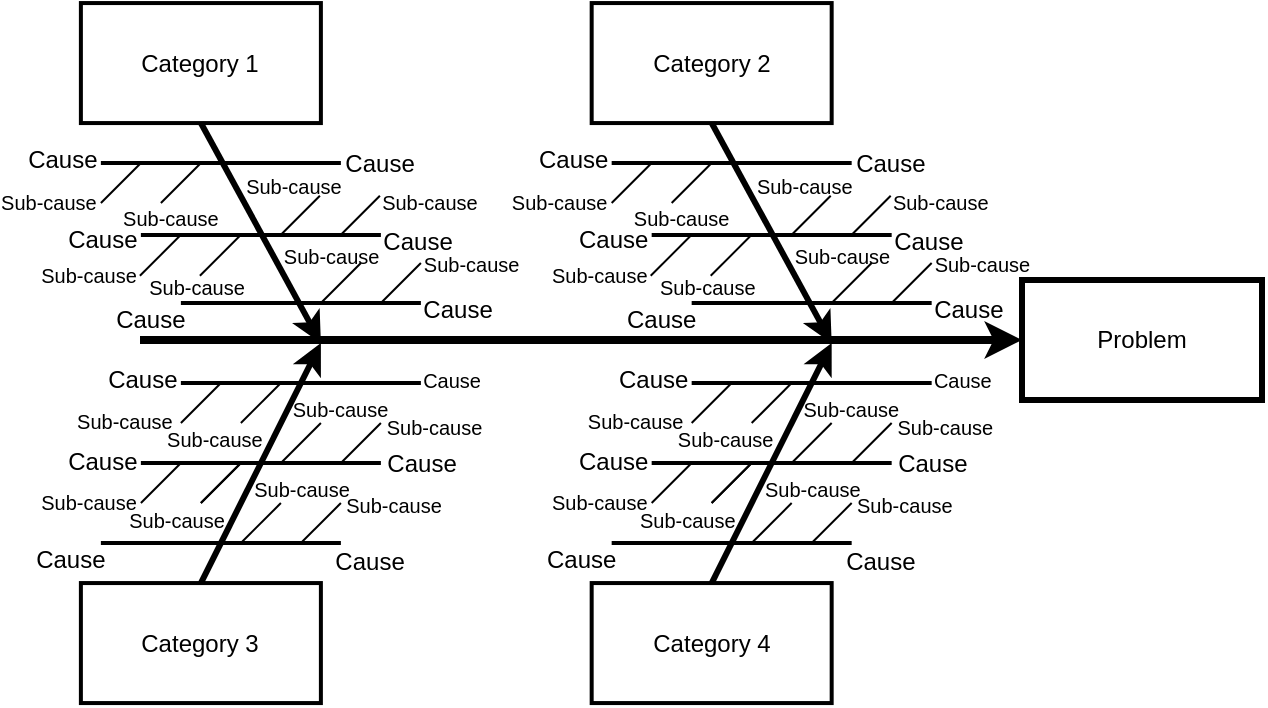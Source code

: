 <mxfile version="17.4.2" type="device" pages="3"><diagram name="common" id="4fc8d65c-f3f6-feb3-4d1c-02f59d9f9886"><mxGraphModel dx="1038" dy="649" grid="1" gridSize="10" guides="1" tooltips="1" connect="1" arrows="1" fold="1" page="1" pageScale="1" pageWidth="826" pageHeight="1169" background="none" math="0" shadow="0"><root><mxCell id="0"/><mxCell id="1" parent="0"/><mxCell id="8" value="Problem" style="whiteSpace=wrap;strokeWidth=3" parent="1" vertex="1"><mxGeometry x="691" y="250" width="120" height="60" as="geometry"/></mxCell><mxCell id="9" value="" style="edgeStyle=none;strokeWidth=4" parent="1" target="8" edge="1"><mxGeometry width="100" height="100" relative="1" as="geometry"><mxPoint x="250" y="280" as="sourcePoint"/><mxPoint x="240" y="230" as="targetPoint"/></mxGeometry></mxCell><mxCell id="204" value="Category 2" style="whiteSpace=wrap;strokeWidth=2" parent="1" vertex="1"><mxGeometry x="475.833" y="111.528" width="120" height="60" as="geometry"/></mxCell><mxCell id="205" value="Category 4" style="whiteSpace=wrap;strokeWidth=2" parent="1" vertex="1"><mxGeometry x="475.833" y="401.528" width="120" height="60" as="geometry"/></mxCell><mxCell id="206" value="" style="edgeStyle=none;exitX=0.5;exitY=1;strokeWidth=3" parent="1" source="204" edge="1"><mxGeometry width="100" height="100" relative="1" as="geometry"><mxPoint x="535.833" y="191.528" as="sourcePoint"/><mxPoint x="595.833" y="281.528" as="targetPoint"/></mxGeometry></mxCell><mxCell id="207" value="" style="edgeStyle=none;exitX=0.5;exitY=0;strokeWidth=3" parent="1" edge="1"><mxGeometry width="100" height="100" relative="1" as="geometry"><mxPoint x="535.833" y="401.528" as="sourcePoint"/><mxPoint x="595.833" y="281.528" as="targetPoint"/></mxGeometry></mxCell><mxCell id="208" value="" style="edgeStyle=none;endArrow=none;strokeWidth=2" parent="1" edge="1"><mxGeometry width="100" height="100" relative="1" as="geometry"><mxPoint x="485.833" y="191.528" as="sourcePoint"/><mxPoint x="545.833" y="191.528" as="targetPoint"/></mxGeometry></mxCell><mxCell id="209" value="" style="edgeStyle=none;endArrow=none;strokeWidth=2" parent="1" edge="1"><mxGeometry width="100" height="100" relative="1" as="geometry"><mxPoint x="505.833" y="227.528" as="sourcePoint"/><mxPoint x="565.833" y="227.528" as="targetPoint"/></mxGeometry></mxCell><mxCell id="210" value="" style="edgeStyle=none;endArrow=none;strokeWidth=2" parent="1" edge="1"><mxGeometry width="100" height="100" relative="1" as="geometry"><mxPoint x="525.833" y="261.528" as="sourcePoint"/><mxPoint x="585.833" y="261.528" as="targetPoint"/></mxGeometry></mxCell><mxCell id="211" value="" style="edgeStyle=none;endArrow=none;strokeWidth=2" parent="1" edge="1"><mxGeometry width="100" height="100" relative="1" as="geometry"><mxPoint x="545.833" y="191.528" as="sourcePoint"/><mxPoint x="605.833" y="191.528" as="targetPoint"/></mxGeometry></mxCell><mxCell id="212" value="" style="edgeStyle=none;endArrow=none;strokeWidth=2" parent="1" edge="1"><mxGeometry width="100" height="100" relative="1" as="geometry"><mxPoint x="565.833" y="227.528" as="sourcePoint"/><mxPoint x="625.833" y="227.528" as="targetPoint"/></mxGeometry></mxCell><mxCell id="213" value="" style="edgeStyle=none;endArrow=none;strokeWidth=2" parent="1" edge="1"><mxGeometry width="100" height="100" relative="1" as="geometry"><mxPoint x="585.833" y="261.528" as="sourcePoint"/><mxPoint x="645.833" y="261.528" as="targetPoint"/></mxGeometry></mxCell><mxCell id="214" value="" style="edgeStyle=none;endArrow=none;strokeWidth=2" parent="1" edge="1"><mxGeometry width="100" height="100" relative="1" as="geometry"><mxPoint x="525.833" y="301.528" as="sourcePoint"/><mxPoint x="585.833" y="301.528" as="targetPoint"/></mxGeometry></mxCell><mxCell id="215" value="" style="edgeStyle=none;endArrow=none;strokeWidth=2" parent="1" edge="1"><mxGeometry width="100" height="100" relative="1" as="geometry"><mxPoint x="505.833" y="341.528" as="sourcePoint"/><mxPoint x="565.833" y="341.528" as="targetPoint"/></mxGeometry></mxCell><mxCell id="216" value="" style="edgeStyle=none;endArrow=none;strokeWidth=2" parent="1" edge="1"><mxGeometry width="100" height="100" relative="1" as="geometry"><mxPoint x="485.833" y="381.528" as="sourcePoint"/><mxPoint x="545.833" y="381.528" as="targetPoint"/></mxGeometry></mxCell><mxCell id="217" value="" style="edgeStyle=none;endArrow=none;strokeWidth=2" parent="1" edge="1"><mxGeometry width="100" height="100" relative="1" as="geometry"><mxPoint x="585.833" y="301.528" as="sourcePoint"/><mxPoint x="645.833" y="301.528" as="targetPoint"/></mxGeometry></mxCell><mxCell id="218" value="" style="edgeStyle=none;endArrow=none;strokeWidth=2" parent="1" edge="1"><mxGeometry width="100" height="100" relative="1" as="geometry"><mxPoint x="565.833" y="341.528" as="sourcePoint"/><mxPoint x="625.833" y="341.528" as="targetPoint"/></mxGeometry></mxCell><mxCell id="219" value="" style="edgeStyle=none;endArrow=none;strokeWidth=2" parent="1" edge="1"><mxGeometry width="100" height="100" relative="1" as="geometry"><mxPoint x="545.833" y="381.528" as="sourcePoint"/><mxPoint x="605.833" y="381.528" as="targetPoint"/></mxGeometry></mxCell><mxCell id="220" value="" style="edgeStyle=none;endArrow=none;" parent="1" edge="1"><mxGeometry width="100" height="100" relative="1" as="geometry"><mxPoint x="515.833" y="211.528" as="sourcePoint"/><mxPoint x="535.833" y="191.528" as="targetPoint"/></mxGeometry></mxCell><mxCell id="221" value="" style="edgeStyle=none;endArrow=none;" parent="1" edge="1"><mxGeometry width="100" height="100" relative="1" as="geometry"><mxPoint x="485.833" y="211.528" as="sourcePoint"/><mxPoint x="505.833" y="191.528" as="targetPoint"/></mxGeometry></mxCell><mxCell id="222" value="" style="edgeStyle=none;endArrow=none;" parent="1" edge="1"><mxGeometry width="100" height="100" relative="1" as="geometry"><mxPoint x="595.833" y="261.528" as="sourcePoint"/><mxPoint x="615.833" y="241.528" as="targetPoint"/></mxGeometry></mxCell><mxCell id="223" value="" style="edgeStyle=none;endArrow=none;" parent="1" edge="1"><mxGeometry width="100" height="100" relative="1" as="geometry"><mxPoint x="625.833" y="261.528" as="sourcePoint"/><mxPoint x="645.833" y="241.528" as="targetPoint"/></mxGeometry></mxCell><mxCell id="224" value="" style="edgeStyle=none;endArrow=none;" parent="1" edge="1"><mxGeometry width="100" height="100" relative="1" as="geometry"><mxPoint x="575.351" y="227.897" as="sourcePoint"/><mxPoint x="595.351" y="207.897" as="targetPoint"/></mxGeometry></mxCell><mxCell id="225" value="" style="edgeStyle=none;endArrow=none;" parent="1" edge="1"><mxGeometry width="100" height="100" relative="1" as="geometry"><mxPoint x="605.351" y="227.897" as="sourcePoint"/><mxPoint x="625.351" y="207.897" as="targetPoint"/></mxGeometry></mxCell><mxCell id="226" value="" style="edgeStyle=none;endArrow=none;" parent="1" edge="1"><mxGeometry width="100" height="100" relative="1" as="geometry"><mxPoint x="535.351" y="247.897" as="sourcePoint"/><mxPoint x="555.351" y="227.897" as="targetPoint"/></mxGeometry></mxCell><mxCell id="227" value="" style="edgeStyle=none;endArrow=none;" parent="1" edge="1"><mxGeometry width="100" height="100" relative="1" as="geometry"><mxPoint x="505.351" y="247.897" as="sourcePoint"/><mxPoint x="525.351" y="227.897" as="targetPoint"/></mxGeometry></mxCell><mxCell id="228" value="" style="edgeStyle=none;endArrow=none;" parent="1" edge="1"><mxGeometry width="100" height="100" relative="1" as="geometry"><mxPoint x="585.833" y="381.528" as="sourcePoint"/><mxPoint x="605.833" y="361.528" as="targetPoint"/></mxGeometry></mxCell><mxCell id="229" value="" style="edgeStyle=none;endArrow=none;" parent="1" edge="1"><mxGeometry width="100" height="100" relative="1" as="geometry"><mxPoint x="555.833" y="381.528" as="sourcePoint"/><mxPoint x="575.833" y="361.528" as="targetPoint"/></mxGeometry></mxCell><mxCell id="230" value="" style="edgeStyle=none;endArrow=none;" parent="1" edge="1"><mxGeometry width="100" height="100" relative="1" as="geometry"><mxPoint x="605.833" y="341.528" as="sourcePoint"/><mxPoint x="625.833" y="321.528" as="targetPoint"/></mxGeometry></mxCell><mxCell id="231" value="" style="edgeStyle=none;endArrow=none;" parent="1" edge="1"><mxGeometry width="100" height="100" relative="1" as="geometry"><mxPoint x="575.833" y="341.528" as="sourcePoint"/><mxPoint x="595.833" y="321.528" as="targetPoint"/></mxGeometry></mxCell><mxCell id="232" value="" style="edgeStyle=none;endArrow=none;" parent="1" edge="1"><mxGeometry width="100" height="100" relative="1" as="geometry"><mxPoint x="535.833" y="361.528" as="sourcePoint"/><mxPoint x="555.833" y="341.528" as="targetPoint"/></mxGeometry></mxCell><mxCell id="233" value="" style="edgeStyle=none;endArrow=none;" parent="1" edge="1"><mxGeometry width="100" height="100" relative="1" as="geometry"><mxPoint x="535.833" y="361.528" as="sourcePoint"/><mxPoint x="555.833" y="341.528" as="targetPoint"/></mxGeometry></mxCell><mxCell id="234" value="" style="edgeStyle=none;endArrow=none;" parent="1" edge="1"><mxGeometry width="100" height="100" relative="1" as="geometry"><mxPoint x="505.833" y="361.528" as="sourcePoint"/><mxPoint x="525.833" y="341.528" as="targetPoint"/></mxGeometry></mxCell><mxCell id="235" value="" style="edgeStyle=none;endArrow=none;" parent="1" edge="1"><mxGeometry width="100" height="100" relative="1" as="geometry"><mxPoint x="555.833" y="321.528" as="sourcePoint"/><mxPoint x="575.833" y="301.528" as="targetPoint"/></mxGeometry></mxCell><mxCell id="236" value="" style="edgeStyle=none;endArrow=none;" parent="1" edge="1"><mxGeometry width="100" height="100" relative="1" as="geometry"><mxPoint x="525.833" y="321.528" as="sourcePoint"/><mxPoint x="545.833" y="301.528" as="targetPoint"/></mxGeometry></mxCell><mxCell id="237" value="Cause" style="text;spacingTop=-5;fontSize=12;align=center;verticalAlign=middle;points=[]" parent="1" vertex="1"><mxGeometry x="451.833" y="181.528" width="30" height="20.0" as="geometry"/></mxCell><mxCell id="238" value="Cause" style="text;spacingTop=-5;fontSize=12;align=center;verticalAlign=middle;points=[]" parent="1" vertex="1"><mxGeometry x="471.833" y="221.528" width="30" height="20.0" as="geometry"/></mxCell><mxCell id="239" value="Cause" style="text;spacingTop=-5;fontSize=12;align=center;verticalAlign=middle;points=[]" parent="1" vertex="1"><mxGeometry x="495.833" y="261.528" width="30" height="20.0" as="geometry"/></mxCell><mxCell id="240" value="Cause" style="text;spacingTop=-5;fontSize=12;align=center;verticalAlign=middle;points=[]" parent="1" vertex="1"><mxGeometry x="491.833" y="291.528" width="30" height="20.0" as="geometry"/></mxCell><mxCell id="241" value="Cause" style="text;spacingTop=-5;fontSize=12;align=center;verticalAlign=middle;points=[]" parent="1" vertex="1"><mxGeometry x="471.833" y="332.528" width="30" height="20.0" as="geometry"/></mxCell><mxCell id="242" value="Cause" style="text;spacingTop=-5;fontSize=12;align=center;verticalAlign=middle;points=[]" parent="1" vertex="1"><mxGeometry x="455.833" y="381.528" width="30" height="20.0" as="geometry"/></mxCell><mxCell id="243" value="Sub-cause" style="text;spacingTop=-5;fontSize=10;align=center;verticalAlign=middle;points=[]" parent="1" vertex="1"><mxGeometry x="444.833" y="203.528" width="30" height="20.0" as="geometry"/></mxCell><mxCell id="244" value="Sub-cause" style="text;spacingTop=-5;fontSize=10;align=center;verticalAlign=middle;points=[]" parent="1" vertex="1"><mxGeometry x="505.833" y="211.528" width="30" height="20.0" as="geometry"/></mxCell><mxCell id="245" value="Sub-cause" style="text;spacingTop=-5;fontSize=10;align=center;verticalAlign=middle;points=[]" parent="1" vertex="1"><mxGeometry x="464.889" y="240.056" width="30" height="20.0" as="geometry"/></mxCell><mxCell id="246" value="Sub-cause" style="text;spacingTop=-5;fontSize=10;align=center;verticalAlign=middle;points=[]" parent="1" vertex="1"><mxGeometry x="518.889" y="246.056" width="30" height="20.0" as="geometry"/></mxCell><mxCell id="247" value="Sub-cause" style="text;spacingTop=-5;fontSize=10;align=center;verticalAlign=middle;points=[]" parent="1" vertex="1"><mxGeometry x="482.833" y="312.944" width="30" height="20.0" as="geometry"/></mxCell><mxCell id="248" value="Sub-cause" style="text;spacingTop=-5;fontSize=10;align=center;verticalAlign=middle;points=[]" parent="1" vertex="1"><mxGeometry x="527.833" y="321.944" width="30" height="20.0" as="geometry"/></mxCell><mxCell id="249" value="Sub-cause" style="text;spacingTop=-5;fontSize=10;align=center;verticalAlign=middle;points=[]" parent="1" vertex="1"><mxGeometry x="464.889" y="353.5" width="30" height="20.0" as="geometry"/></mxCell><mxCell id="250" value="Sub-cause" style="text;spacingTop=-5;fontSize=10;align=center;verticalAlign=middle;points=[]" parent="1" vertex="1"><mxGeometry x="508.889" y="362.5" width="30" height="20.0" as="geometry"/></mxCell><mxCell id="251" value="Sub-cause" style="text;spacingTop=-5;fontSize=10;align=center;verticalAlign=middle;points=[]" parent="1" vertex="1"><mxGeometry x="567.361" y="195.417" width="30" height="20.0" as="geometry"/></mxCell><mxCell id="252" value="Sub-cause" style="text;spacingTop=-5;fontSize=10;align=center;verticalAlign=middle;points=[]" parent="1" vertex="1"><mxGeometry x="635.361" y="203.417" width="30" height="20.0" as="geometry"/></mxCell><mxCell id="253" value="Sub-cause" style="text;spacingTop=-5;fontSize=10;align=center;verticalAlign=middle;points=[]" parent="1" vertex="1"><mxGeometry x="586.222" y="230.417" width="30" height="20.0" as="geometry"/></mxCell><mxCell id="254" value="Sub-cause" style="text;spacingTop=-5;fontSize=10;align=center;verticalAlign=middle;points=[]" parent="1" vertex="1"><mxGeometry x="656.222" y="234.417" width="30" height="20.0" as="geometry"/></mxCell><mxCell id="255" value="Sub-cause" style="text;spacingTop=-5;fontSize=10;align=center;verticalAlign=middle;points=[]" parent="1" vertex="1"><mxGeometry x="590.667" y="306.861" width="30" height="20.0" as="geometry"/></mxCell><mxCell id="256" value="Sub-cause" style="text;spacingTop=-5;fontSize=10;align=center;verticalAlign=middle;points=[]" parent="1" vertex="1"><mxGeometry x="637.667" y="315.861" width="30" height="20.0" as="geometry"/></mxCell><mxCell id="257" value="Sub-cause" style="text;spacingTop=-5;fontSize=10;align=center;verticalAlign=middle;points=[]" parent="1" vertex="1"><mxGeometry x="571.417" y="346.944" width="30" height="20.0" as="geometry"/></mxCell><mxCell id="258" value="Sub-cause" style="text;spacingTop=-5;fontSize=10;align=center;verticalAlign=middle;points=[]" parent="1" vertex="1"><mxGeometry x="617.417" y="354.944" width="30" height="20.0" as="geometry"/></mxCell><mxCell id="259" value="Cause" style="text;spacingTop=-5;fontSize=12;align=center;verticalAlign=middle;points=[]" parent="1" vertex="1"><mxGeometry x="610.417" y="183.5" width="30" height="20.0" as="geometry"/></mxCell><mxCell id="260" value="Cause" style="text;spacingTop=-5;fontSize=12;align=center;verticalAlign=middle;points=[]" parent="1" vertex="1"><mxGeometry x="629.417" y="222.5" width="30" height="20.0" as="geometry"/></mxCell><mxCell id="261" value="Cause" style="text;spacingTop=-5;fontSize=12;align=center;verticalAlign=middle;points=[]" parent="1" vertex="1"><mxGeometry x="649.417" y="256.528" width="30" height="20.0" as="geometry"/></mxCell><mxCell id="262" value="Cause" style="text;spacingTop=-5;fontSize=10;align=center;verticalAlign=middle;points=[]" parent="1" vertex="1"><mxGeometry x="646.417" y="292.5" width="30" height="20.0" as="geometry"/></mxCell><mxCell id="263" value="Cause" style="text;spacingTop=-5;fontSize=12;align=center;verticalAlign=middle;points=[]" parent="1" vertex="1"><mxGeometry x="631.417" y="333.5" width="30" height="20.0" as="geometry"/></mxCell><mxCell id="264" value="Cause" style="text;spacingTop=-5;fontSize=12;align=center;verticalAlign=middle;points=[]" parent="1" vertex="1"><mxGeometry x="605.417" y="382.5" width="30" height="20.0" as="geometry"/></mxCell><mxCell id="crzmxJd4xTmeSwt1RYSF-265" value="Category 1" style="whiteSpace=wrap;strokeWidth=2" parent="1" vertex="1"><mxGeometry x="220.443" y="111.528" width="120" height="60" as="geometry"/></mxCell><mxCell id="crzmxJd4xTmeSwt1RYSF-266" value="Category 3" style="whiteSpace=wrap;strokeWidth=2" parent="1" vertex="1"><mxGeometry x="220.443" y="401.528" width="120" height="60" as="geometry"/></mxCell><mxCell id="crzmxJd4xTmeSwt1RYSF-267" value="" style="edgeStyle=none;exitX=0.5;exitY=1;strokeWidth=3" parent="1" source="crzmxJd4xTmeSwt1RYSF-265" edge="1"><mxGeometry width="100" height="100" relative="1" as="geometry"><mxPoint x="280.443" y="191.528" as="sourcePoint"/><mxPoint x="340.443" y="281.528" as="targetPoint"/></mxGeometry></mxCell><mxCell id="crzmxJd4xTmeSwt1RYSF-268" value="" style="edgeStyle=none;exitX=0.5;exitY=0;strokeWidth=3" parent="1" edge="1"><mxGeometry width="100" height="100" relative="1" as="geometry"><mxPoint x="280.443" y="401.528" as="sourcePoint"/><mxPoint x="340.443" y="281.528" as="targetPoint"/></mxGeometry></mxCell><mxCell id="crzmxJd4xTmeSwt1RYSF-269" value="" style="edgeStyle=none;endArrow=none;strokeWidth=2" parent="1" edge="1"><mxGeometry width="100" height="100" relative="1" as="geometry"><mxPoint x="230.443" y="191.528" as="sourcePoint"/><mxPoint x="290.443" y="191.528" as="targetPoint"/></mxGeometry></mxCell><mxCell id="crzmxJd4xTmeSwt1RYSF-270" value="" style="edgeStyle=none;endArrow=none;strokeWidth=2" parent="1" edge="1"><mxGeometry width="100" height="100" relative="1" as="geometry"><mxPoint x="250.443" y="227.528" as="sourcePoint"/><mxPoint x="310.443" y="227.528" as="targetPoint"/></mxGeometry></mxCell><mxCell id="crzmxJd4xTmeSwt1RYSF-271" value="" style="edgeStyle=none;endArrow=none;strokeWidth=2" parent="1" edge="1"><mxGeometry width="100" height="100" relative="1" as="geometry"><mxPoint x="270.443" y="261.528" as="sourcePoint"/><mxPoint x="330.443" y="261.528" as="targetPoint"/></mxGeometry></mxCell><mxCell id="crzmxJd4xTmeSwt1RYSF-272" value="" style="edgeStyle=none;endArrow=none;strokeWidth=2" parent="1" edge="1"><mxGeometry width="100" height="100" relative="1" as="geometry"><mxPoint x="290.443" y="191.528" as="sourcePoint"/><mxPoint x="350.443" y="191.528" as="targetPoint"/></mxGeometry></mxCell><mxCell id="crzmxJd4xTmeSwt1RYSF-273" value="" style="edgeStyle=none;endArrow=none;strokeWidth=2" parent="1" edge="1"><mxGeometry width="100" height="100" relative="1" as="geometry"><mxPoint x="310.443" y="227.528" as="sourcePoint"/><mxPoint x="370.443" y="227.528" as="targetPoint"/></mxGeometry></mxCell><mxCell id="crzmxJd4xTmeSwt1RYSF-274" value="" style="edgeStyle=none;endArrow=none;strokeWidth=2" parent="1" edge="1"><mxGeometry width="100" height="100" relative="1" as="geometry"><mxPoint x="330.443" y="261.528" as="sourcePoint"/><mxPoint x="390.443" y="261.528" as="targetPoint"/></mxGeometry></mxCell><mxCell id="crzmxJd4xTmeSwt1RYSF-275" value="" style="edgeStyle=none;endArrow=none;strokeWidth=2" parent="1" edge="1"><mxGeometry width="100" height="100" relative="1" as="geometry"><mxPoint x="270.443" y="301.528" as="sourcePoint"/><mxPoint x="330.443" y="301.528" as="targetPoint"/></mxGeometry></mxCell><mxCell id="crzmxJd4xTmeSwt1RYSF-276" value="" style="edgeStyle=none;endArrow=none;strokeWidth=2" parent="1" edge="1"><mxGeometry width="100" height="100" relative="1" as="geometry"><mxPoint x="250.443" y="341.528" as="sourcePoint"/><mxPoint x="310.443" y="341.528" as="targetPoint"/></mxGeometry></mxCell><mxCell id="crzmxJd4xTmeSwt1RYSF-277" value="" style="edgeStyle=none;endArrow=none;strokeWidth=2" parent="1" edge="1"><mxGeometry width="100" height="100" relative="1" as="geometry"><mxPoint x="230.443" y="381.528" as="sourcePoint"/><mxPoint x="290.443" y="381.528" as="targetPoint"/></mxGeometry></mxCell><mxCell id="crzmxJd4xTmeSwt1RYSF-278" value="" style="edgeStyle=none;endArrow=none;strokeWidth=2" parent="1" edge="1"><mxGeometry width="100" height="100" relative="1" as="geometry"><mxPoint x="330.443" y="301.528" as="sourcePoint"/><mxPoint x="390.443" y="301.528" as="targetPoint"/></mxGeometry></mxCell><mxCell id="crzmxJd4xTmeSwt1RYSF-279" value="" style="edgeStyle=none;endArrow=none;strokeWidth=2" parent="1" edge="1"><mxGeometry width="100" height="100" relative="1" as="geometry"><mxPoint x="310.443" y="341.528" as="sourcePoint"/><mxPoint x="370.443" y="341.528" as="targetPoint"/></mxGeometry></mxCell><mxCell id="crzmxJd4xTmeSwt1RYSF-280" value="" style="edgeStyle=none;endArrow=none;strokeWidth=2" parent="1" edge="1"><mxGeometry width="100" height="100" relative="1" as="geometry"><mxPoint x="290.443" y="381.528" as="sourcePoint"/><mxPoint x="350.443" y="381.528" as="targetPoint"/></mxGeometry></mxCell><mxCell id="crzmxJd4xTmeSwt1RYSF-281" value="" style="edgeStyle=none;endArrow=none;" parent="1" edge="1"><mxGeometry width="100" height="100" relative="1" as="geometry"><mxPoint x="260.443" y="211.528" as="sourcePoint"/><mxPoint x="280.443" y="191.528" as="targetPoint"/></mxGeometry></mxCell><mxCell id="crzmxJd4xTmeSwt1RYSF-282" value="" style="edgeStyle=none;endArrow=none;" parent="1" edge="1"><mxGeometry width="100" height="100" relative="1" as="geometry"><mxPoint x="230.443" y="211.528" as="sourcePoint"/><mxPoint x="250.443" y="191.528" as="targetPoint"/></mxGeometry></mxCell><mxCell id="crzmxJd4xTmeSwt1RYSF-283" value="" style="edgeStyle=none;endArrow=none;" parent="1" edge="1"><mxGeometry width="100" height="100" relative="1" as="geometry"><mxPoint x="340.443" y="261.528" as="sourcePoint"/><mxPoint x="360.443" y="241.528" as="targetPoint"/></mxGeometry></mxCell><mxCell id="crzmxJd4xTmeSwt1RYSF-284" value="" style="edgeStyle=none;endArrow=none;" parent="1" edge="1"><mxGeometry width="100" height="100" relative="1" as="geometry"><mxPoint x="370.443" y="261.528" as="sourcePoint"/><mxPoint x="390.443" y="241.528" as="targetPoint"/></mxGeometry></mxCell><mxCell id="crzmxJd4xTmeSwt1RYSF-285" value="" style="edgeStyle=none;endArrow=none;" parent="1" edge="1"><mxGeometry width="100" height="100" relative="1" as="geometry"><mxPoint x="319.961" y="227.897" as="sourcePoint"/><mxPoint x="339.961" y="207.897" as="targetPoint"/></mxGeometry></mxCell><mxCell id="crzmxJd4xTmeSwt1RYSF-286" value="" style="edgeStyle=none;endArrow=none;" parent="1" edge="1"><mxGeometry width="100" height="100" relative="1" as="geometry"><mxPoint x="349.961" y="227.897" as="sourcePoint"/><mxPoint x="369.961" y="207.897" as="targetPoint"/></mxGeometry></mxCell><mxCell id="crzmxJd4xTmeSwt1RYSF-287" value="" style="edgeStyle=none;endArrow=none;" parent="1" edge="1"><mxGeometry width="100" height="100" relative="1" as="geometry"><mxPoint x="279.961" y="247.897" as="sourcePoint"/><mxPoint x="299.961" y="227.897" as="targetPoint"/></mxGeometry></mxCell><mxCell id="crzmxJd4xTmeSwt1RYSF-288" value="" style="edgeStyle=none;endArrow=none;" parent="1" edge="1"><mxGeometry width="100" height="100" relative="1" as="geometry"><mxPoint x="249.961" y="247.897" as="sourcePoint"/><mxPoint x="269.961" y="227.897" as="targetPoint"/></mxGeometry></mxCell><mxCell id="crzmxJd4xTmeSwt1RYSF-289" value="" style="edgeStyle=none;endArrow=none;" parent="1" edge="1"><mxGeometry width="100" height="100" relative="1" as="geometry"><mxPoint x="330.443" y="381.528" as="sourcePoint"/><mxPoint x="350.443" y="361.528" as="targetPoint"/></mxGeometry></mxCell><mxCell id="crzmxJd4xTmeSwt1RYSF-290" value="" style="edgeStyle=none;endArrow=none;" parent="1" edge="1"><mxGeometry width="100" height="100" relative="1" as="geometry"><mxPoint x="300.443" y="381.528" as="sourcePoint"/><mxPoint x="320.443" y="361.528" as="targetPoint"/></mxGeometry></mxCell><mxCell id="crzmxJd4xTmeSwt1RYSF-291" value="" style="edgeStyle=none;endArrow=none;" parent="1" edge="1"><mxGeometry width="100" height="100" relative="1" as="geometry"><mxPoint x="350.443" y="341.528" as="sourcePoint"/><mxPoint x="370.443" y="321.528" as="targetPoint"/></mxGeometry></mxCell><mxCell id="crzmxJd4xTmeSwt1RYSF-292" value="" style="edgeStyle=none;endArrow=none;" parent="1" edge="1"><mxGeometry width="100" height="100" relative="1" as="geometry"><mxPoint x="320.443" y="341.528" as="sourcePoint"/><mxPoint x="340.443" y="321.528" as="targetPoint"/></mxGeometry></mxCell><mxCell id="crzmxJd4xTmeSwt1RYSF-293" value="" style="edgeStyle=none;endArrow=none;" parent="1" edge="1"><mxGeometry width="100" height="100" relative="1" as="geometry"><mxPoint x="280.443" y="361.528" as="sourcePoint"/><mxPoint x="300.443" y="341.528" as="targetPoint"/></mxGeometry></mxCell><mxCell id="crzmxJd4xTmeSwt1RYSF-294" value="" style="edgeStyle=none;endArrow=none;" parent="1" edge="1"><mxGeometry width="100" height="100" relative="1" as="geometry"><mxPoint x="280.443" y="361.528" as="sourcePoint"/><mxPoint x="300.443" y="341.528" as="targetPoint"/></mxGeometry></mxCell><mxCell id="crzmxJd4xTmeSwt1RYSF-295" value="" style="edgeStyle=none;endArrow=none;" parent="1" edge="1"><mxGeometry width="100" height="100" relative="1" as="geometry"><mxPoint x="250.443" y="361.528" as="sourcePoint"/><mxPoint x="270.443" y="341.528" as="targetPoint"/></mxGeometry></mxCell><mxCell id="crzmxJd4xTmeSwt1RYSF-296" value="" style="edgeStyle=none;endArrow=none;" parent="1" edge="1"><mxGeometry width="100" height="100" relative="1" as="geometry"><mxPoint x="300.443" y="321.528" as="sourcePoint"/><mxPoint x="320.443" y="301.528" as="targetPoint"/></mxGeometry></mxCell><mxCell id="crzmxJd4xTmeSwt1RYSF-297" value="" style="edgeStyle=none;endArrow=none;" parent="1" edge="1"><mxGeometry width="100" height="100" relative="1" as="geometry"><mxPoint x="270.443" y="321.528" as="sourcePoint"/><mxPoint x="290.443" y="301.528" as="targetPoint"/></mxGeometry></mxCell><mxCell id="crzmxJd4xTmeSwt1RYSF-298" value="Cause" style="text;spacingTop=-5;fontSize=12;align=center;verticalAlign=middle;points=[]" parent="1" vertex="1"><mxGeometry x="196.443" y="181.528" width="30" height="20.0" as="geometry"/></mxCell><mxCell id="crzmxJd4xTmeSwt1RYSF-299" value="Cause" style="text;spacingTop=-5;fontSize=12;align=center;verticalAlign=middle;points=[]" parent="1" vertex="1"><mxGeometry x="216.443" y="221.528" width="30" height="20.0" as="geometry"/></mxCell><mxCell id="crzmxJd4xTmeSwt1RYSF-300" value="Cause" style="text;spacingTop=-5;fontSize=12;align=center;verticalAlign=middle;points=[]" parent="1" vertex="1"><mxGeometry x="240.443" y="261.528" width="30" height="20.0" as="geometry"/></mxCell><mxCell id="crzmxJd4xTmeSwt1RYSF-301" value="Cause" style="text;spacingTop=-5;fontSize=12;align=center;verticalAlign=middle;points=[]" parent="1" vertex="1"><mxGeometry x="236.443" y="291.528" width="30" height="20.0" as="geometry"/></mxCell><mxCell id="crzmxJd4xTmeSwt1RYSF-302" value="Cause" style="text;spacingTop=-5;fontSize=12;align=center;verticalAlign=middle;points=[]" parent="1" vertex="1"><mxGeometry x="216.443" y="332.528" width="30" height="20.0" as="geometry"/></mxCell><mxCell id="crzmxJd4xTmeSwt1RYSF-303" value="Cause" style="text;spacingTop=-5;fontSize=12;align=center;verticalAlign=middle;points=[]" parent="1" vertex="1"><mxGeometry x="200.443" y="381.528" width="30" height="20.0" as="geometry"/></mxCell><mxCell id="crzmxJd4xTmeSwt1RYSF-304" value="Sub-cause" style="text;spacingTop=-5;fontSize=10;align=center;verticalAlign=middle;points=[]" parent="1" vertex="1"><mxGeometry x="189.443" y="203.528" width="30" height="20.0" as="geometry"/></mxCell><mxCell id="crzmxJd4xTmeSwt1RYSF-305" value="Sub-cause" style="text;spacingTop=-5;fontSize=10;align=center;verticalAlign=middle;points=[]" parent="1" vertex="1"><mxGeometry x="250.443" y="211.528" width="30" height="20.0" as="geometry"/></mxCell><mxCell id="crzmxJd4xTmeSwt1RYSF-306" value="Sub-cause" style="text;spacingTop=-5;fontSize=10;align=center;verticalAlign=middle;points=[]" parent="1" vertex="1"><mxGeometry x="209.499" y="240.056" width="30" height="20.0" as="geometry"/></mxCell><mxCell id="crzmxJd4xTmeSwt1RYSF-307" value="Sub-cause" style="text;spacingTop=-5;fontSize=10;align=center;verticalAlign=middle;points=[]" parent="1" vertex="1"><mxGeometry x="263.499" y="246.056" width="30" height="20.0" as="geometry"/></mxCell><mxCell id="crzmxJd4xTmeSwt1RYSF-308" value="Sub-cause" style="text;spacingTop=-5;fontSize=10;align=center;verticalAlign=middle;points=[]" parent="1" vertex="1"><mxGeometry x="227.443" y="312.944" width="30" height="20.0" as="geometry"/></mxCell><mxCell id="crzmxJd4xTmeSwt1RYSF-309" value="Sub-cause" style="text;spacingTop=-5;fontSize=10;align=center;verticalAlign=middle;points=[]" parent="1" vertex="1"><mxGeometry x="272.443" y="321.944" width="30" height="20.0" as="geometry"/></mxCell><mxCell id="crzmxJd4xTmeSwt1RYSF-310" value="Sub-cause" style="text;spacingTop=-5;fontSize=10;align=center;verticalAlign=middle;points=[]" parent="1" vertex="1"><mxGeometry x="209.499" y="353.5" width="30" height="20.0" as="geometry"/></mxCell><mxCell id="crzmxJd4xTmeSwt1RYSF-311" value="Sub-cause" style="text;spacingTop=-5;fontSize=10;align=center;verticalAlign=middle;points=[]" parent="1" vertex="1"><mxGeometry x="253.499" y="362.5" width="30" height="20.0" as="geometry"/></mxCell><mxCell id="crzmxJd4xTmeSwt1RYSF-312" value="Sub-cause" style="text;spacingTop=-5;fontSize=10;align=center;verticalAlign=middle;points=[]" parent="1" vertex="1"><mxGeometry x="311.971" y="195.417" width="30" height="20.0" as="geometry"/></mxCell><mxCell id="crzmxJd4xTmeSwt1RYSF-313" value="Sub-cause" style="text;spacingTop=-5;fontSize=10;align=center;verticalAlign=middle;points=[]" parent="1" vertex="1"><mxGeometry x="379.971" y="203.417" width="30" height="20.0" as="geometry"/></mxCell><mxCell id="crzmxJd4xTmeSwt1RYSF-314" value="Sub-cause" style="text;spacingTop=-5;fontSize=10;align=center;verticalAlign=middle;points=[]" parent="1" vertex="1"><mxGeometry x="330.832" y="230.417" width="30" height="20.0" as="geometry"/></mxCell><mxCell id="crzmxJd4xTmeSwt1RYSF-315" value="Sub-cause" style="text;spacingTop=-5;fontSize=10;align=center;verticalAlign=middle;points=[]" parent="1" vertex="1"><mxGeometry x="400.832" y="234.417" width="30" height="20.0" as="geometry"/></mxCell><mxCell id="crzmxJd4xTmeSwt1RYSF-316" value="Sub-cause" style="text;spacingTop=-5;fontSize=10;align=center;verticalAlign=middle;points=[]" parent="1" vertex="1"><mxGeometry x="335.277" y="306.861" width="30" height="20.0" as="geometry"/></mxCell><mxCell id="crzmxJd4xTmeSwt1RYSF-317" value="Sub-cause" style="text;spacingTop=-5;fontSize=10;align=center;verticalAlign=middle;points=[]" parent="1" vertex="1"><mxGeometry x="382.277" y="315.861" width="30" height="20.0" as="geometry"/></mxCell><mxCell id="crzmxJd4xTmeSwt1RYSF-318" value="Sub-cause" style="text;spacingTop=-5;fontSize=10;align=center;verticalAlign=middle;points=[]" parent="1" vertex="1"><mxGeometry x="316.027" y="346.944" width="30" height="20.0" as="geometry"/></mxCell><mxCell id="crzmxJd4xTmeSwt1RYSF-319" value="Sub-cause" style="text;spacingTop=-5;fontSize=10;align=center;verticalAlign=middle;points=[]" parent="1" vertex="1"><mxGeometry x="362.027" y="354.944" width="30" height="20.0" as="geometry"/></mxCell><mxCell id="crzmxJd4xTmeSwt1RYSF-320" value="Cause" style="text;spacingTop=-5;fontSize=12;align=center;verticalAlign=middle;points=[]" parent="1" vertex="1"><mxGeometry x="355.027" y="183.5" width="30" height="20.0" as="geometry"/></mxCell><mxCell id="crzmxJd4xTmeSwt1RYSF-321" value="Cause" style="text;spacingTop=-5;fontSize=12;align=center;verticalAlign=middle;points=[]" parent="1" vertex="1"><mxGeometry x="374.027" y="222.5" width="30" height="20.0" as="geometry"/></mxCell><mxCell id="crzmxJd4xTmeSwt1RYSF-322" value="Cause" style="text;spacingTop=-5;fontSize=12;align=center;verticalAlign=middle;points=[]" parent="1" vertex="1"><mxGeometry x="394.027" y="256.528" width="30" height="20.0" as="geometry"/></mxCell><mxCell id="crzmxJd4xTmeSwt1RYSF-323" value="Cause" style="text;spacingTop=-5;fontSize=10;align=center;verticalAlign=middle;points=[]" parent="1" vertex="1"><mxGeometry x="391.027" y="292.5" width="30" height="20.0" as="geometry"/></mxCell><mxCell id="crzmxJd4xTmeSwt1RYSF-324" value="Cause" style="text;spacingTop=-5;fontSize=12;align=center;verticalAlign=middle;points=[]" parent="1" vertex="1"><mxGeometry x="376.027" y="333.5" width="30" height="20.0" as="geometry"/></mxCell><mxCell id="crzmxJd4xTmeSwt1RYSF-325" value="Cause" style="text;spacingTop=-5;fontSize=12;align=center;verticalAlign=middle;points=[]" parent="1" vertex="1"><mxGeometry x="350.027" y="382.5" width="30" height="20.0" as="geometry"/></mxCell></root></mxGraphModel></diagram><diagram id="gxV-db_T_ReWX0zuc8Ii" name="example1"><mxGraphModel dx="1038" dy="649" grid="1" gridSize="10" guides="1" tooltips="1" connect="1" arrows="1" fold="1" page="1" pageScale="1" pageWidth="850" pageHeight="1100" math="0" shadow="0"><root><mxCell id="0"/><mxCell id="1" parent="0"/><mxCell id="CxkLTydpRVNUVr-HVcr2-1" value="Application Stability Issue" style="whiteSpace=wrap;strokeWidth=3" parent="1" vertex="1"><mxGeometry x="691" y="250" width="120" height="60" as="geometry"/></mxCell><mxCell id="CxkLTydpRVNUVr-HVcr2-2" value="" style="edgeStyle=none;strokeWidth=4" parent="1" target="CxkLTydpRVNUVr-HVcr2-1" edge="1"><mxGeometry width="100" height="100" relative="1" as="geometry"><mxPoint x="250" y="280" as="sourcePoint"/><mxPoint x="240" y="230" as="targetPoint"/></mxGeometry></mxCell><mxCell id="CxkLTydpRVNUVr-HVcr2-3" value="Development  Process" style="whiteSpace=wrap;strokeWidth=2" parent="1" vertex="1"><mxGeometry x="475.833" y="111.528" width="120" height="60" as="geometry"/></mxCell><mxCell id="CxkLTydpRVNUVr-HVcr2-4" value="Quality Assurance Process" style="whiteSpace=wrap;strokeWidth=2" parent="1" vertex="1"><mxGeometry x="475.833" y="401.528" width="120" height="60" as="geometry"/></mxCell><mxCell id="CxkLTydpRVNUVr-HVcr2-5" value="" style="edgeStyle=none;exitX=0.5;exitY=1;strokeWidth=3" parent="1" source="CxkLTydpRVNUVr-HVcr2-3" edge="1"><mxGeometry width="100" height="100" relative="1" as="geometry"><mxPoint x="535.833" y="191.528" as="sourcePoint"/><mxPoint x="595.833" y="281.528" as="targetPoint"/></mxGeometry></mxCell><mxCell id="CxkLTydpRVNUVr-HVcr2-6" value="" style="edgeStyle=none;exitX=0.5;exitY=0;strokeWidth=3" parent="1" edge="1"><mxGeometry width="100" height="100" relative="1" as="geometry"><mxPoint x="535.833" y="401.528" as="sourcePoint"/><mxPoint x="595.833" y="281.528" as="targetPoint"/></mxGeometry></mxCell><mxCell id="CxkLTydpRVNUVr-HVcr2-7" value="" style="edgeStyle=none;endArrow=none;strokeWidth=2" parent="1" edge="1"><mxGeometry width="100" height="100" relative="1" as="geometry"><mxPoint x="485.833" y="191.528" as="sourcePoint"/><mxPoint x="545.833" y="191.528" as="targetPoint"/></mxGeometry></mxCell><mxCell id="CxkLTydpRVNUVr-HVcr2-8" value="" style="edgeStyle=none;endArrow=none;strokeWidth=2" parent="1" edge="1"><mxGeometry width="100" height="100" relative="1" as="geometry"><mxPoint x="505.833" y="227.528" as="sourcePoint"/><mxPoint x="565.833" y="227.528" as="targetPoint"/></mxGeometry></mxCell><mxCell id="CxkLTydpRVNUVr-HVcr2-9" value="" style="edgeStyle=none;endArrow=none;strokeWidth=2" parent="1" edge="1"><mxGeometry width="100" height="100" relative="1" as="geometry"><mxPoint x="525.833" y="261.528" as="sourcePoint"/><mxPoint x="585.833" y="261.528" as="targetPoint"/></mxGeometry></mxCell><mxCell id="CxkLTydpRVNUVr-HVcr2-13" value="" style="edgeStyle=none;endArrow=none;strokeWidth=2" parent="1" edge="1"><mxGeometry width="100" height="100" relative="1" as="geometry"><mxPoint x="515.833" y="321.528" as="sourcePoint"/><mxPoint x="575.833" y="321.528" as="targetPoint"/></mxGeometry></mxCell><mxCell id="CxkLTydpRVNUVr-HVcr2-14" value="" style="edgeStyle=none;endArrow=none;strokeWidth=2" parent="1" edge="1"><mxGeometry width="100" height="100" relative="1" as="geometry"><mxPoint x="495.833" y="361.528" as="sourcePoint"/><mxPoint x="555.833" y="361.528" as="targetPoint"/></mxGeometry></mxCell><mxCell id="CxkLTydpRVNUVr-HVcr2-36" value="No code review" style="text;spacingTop=-5;fontSize=12;align=center;verticalAlign=middle;points=[]" parent="1" vertex="1"><mxGeometry x="400" y="181.53" width="80.83" height="20" as="geometry"/></mxCell><mxCell id="CxkLTydpRVNUVr-HVcr2-37" value="Last minute fix" style="text;spacingTop=-5;fontSize=12;align=center;verticalAlign=middle;points=[]" parent="1" vertex="1"><mxGeometry x="420" y="217.53" width="81.83" height="20" as="geometry"/></mxCell><mxCell id="CxkLTydpRVNUVr-HVcr2-38" value="No development team &#10;right after the release" style="text;spacingTop=-5;fontSize=12;align=center;verticalAlign=middle;points=[]" parent="1" vertex="1"><mxGeometry x="420" y="251.53" width="100.83" height="20" as="geometry"/></mxCell><mxCell id="CxkLTydpRVNUVr-HVcr2-39" value="Lack of concurrency testing" style="text;spacingTop=-5;fontSize=12;align=center;verticalAlign=middle;points=[];whiteSpace=wrap;" parent="1" vertex="1"><mxGeometry x="400" y="311.53" width="111.83" height="20" as="geometry"/></mxCell><mxCell id="CxkLTydpRVNUVr-HVcr2-40" value="Disconnect with the development team" style="text;spacingTop=-5;fontSize=12;align=center;verticalAlign=middle;points=[];whiteSpace=wrap;" parent="1" vertex="1"><mxGeometry x="370" y="352.53" width="121.83" height="20" as="geometry"/></mxCell><mxCell id="CxkLTydpRVNUVr-HVcr2-64" value="Technical Aspects" style="whiteSpace=wrap;strokeWidth=2" parent="1" vertex="1"><mxGeometry x="251.443" y="111.528" width="120" height="60" as="geometry"/></mxCell><mxCell id="CxkLTydpRVNUVr-HVcr2-66" value="" style="edgeStyle=none;exitX=0.5;exitY=1;strokeWidth=3" parent="1" source="CxkLTydpRVNUVr-HVcr2-64" edge="1"><mxGeometry width="100" height="100" relative="1" as="geometry"><mxPoint x="311.443" y="191.528" as="sourcePoint"/><mxPoint x="371.443" y="281.528" as="targetPoint"/></mxGeometry></mxCell><mxCell id="CxkLTydpRVNUVr-HVcr2-68" value="" style="edgeStyle=none;endArrow=none;strokeWidth=2" parent="1" edge="1"><mxGeometry width="100" height="100" relative="1" as="geometry"><mxPoint x="261.443" y="191.528" as="sourcePoint"/><mxPoint x="321.443" y="191.528" as="targetPoint"/></mxGeometry></mxCell><mxCell id="CxkLTydpRVNUVr-HVcr2-69" value="" style="edgeStyle=none;endArrow=none;strokeWidth=2" parent="1" edge="1"><mxGeometry width="100" height="100" relative="1" as="geometry"><mxPoint x="281.443" y="227.528" as="sourcePoint"/><mxPoint x="341.443" y="227.528" as="targetPoint"/></mxGeometry></mxCell><mxCell id="CxkLTydpRVNUVr-HVcr2-97" value="Per-Application data context lifecyle" style="text;spacingTop=-5;fontSize=12;align=center;verticalAlign=middle;points=[];whiteSpace=wrap;" parent="1" vertex="1"><mxGeometry x="131" y="181.53" width="126.44" height="20" as="geometry"/></mxCell><mxCell id="CxkLTydpRVNUVr-HVcr2-98" value="Shared data context state for the whole application" style="text;spacingTop=-5;fontSize=12;align=center;verticalAlign=middle;points=[];whiteSpace=wrap;" parent="1" vertex="1"><mxGeometry x="121" y="221.53" width="156.44" height="20" as="geometry"/></mxCell><mxCell id="CxkLTydpRVNUVr-HVcr2-125" value="" style="edgeStyle=none;endArrow=none;strokeWidth=2" parent="1" edge="1"><mxGeometry width="100" height="100" relative="1" as="geometry"><mxPoint x="300.443" y="260.528" as="sourcePoint"/><mxPoint x="360.443" y="260.528" as="targetPoint"/></mxGeometry></mxCell><mxCell id="CxkLTydpRVNUVr-HVcr2-126" value="Concurrent user requests" style="text;spacingTop=-5;fontSize=12;align=center;verticalAlign=middle;points=[];whiteSpace=wrap;" parent="1" vertex="1"><mxGeometry x="140" y="254.53" width="156.44" height="20" as="geometry"/></mxCell><mxCell id="_mfj_m1ur1sPBzBMtuCK-1" value="" style="edgeStyle=none;endArrow=none;strokeWidth=2" edge="1" parent="1"><mxGeometry width="100" height="100" relative="1" as="geometry"><mxPoint x="545.833" y="191.528" as="sourcePoint"/><mxPoint x="605.833" y="191.528" as="targetPoint"/></mxGeometry></mxCell><mxCell id="_mfj_m1ur1sPBzBMtuCK-2" value="Possible knowledge gaps in the development team" style="text;spacingTop=-5;fontSize=12;align=center;verticalAlign=middle;points=[];whiteSpace=wrap;" vertex="1" parent="1"><mxGeometry x="610" y="181.53" width="140" height="20" as="geometry"/></mxCell></root></mxGraphModel></diagram><diagram id="ytvrKBPKJclx2Nr93XEW" name="example2"><mxGraphModel dx="1038" dy="649" grid="1" gridSize="10" guides="1" tooltips="1" connect="1" arrows="1" fold="1" page="1" pageScale="1" pageWidth="850" pageHeight="1100" math="0" shadow="0"><root><mxCell id="0"/><mxCell id="1" parent="0"/><mxCell id="tSjd0Tt775e5tW4cHtnU-1" value="DynamoDB as data storage" style="whiteSpace=wrap;strokeWidth=3" vertex="1" parent="1"><mxGeometry x="691" y="250" width="120" height="60" as="geometry"/></mxCell><mxCell id="tSjd0Tt775e5tW4cHtnU-2" value="" style="edgeStyle=none;strokeWidth=4" edge="1" parent="1" target="tSjd0Tt775e5tW4cHtnU-1"><mxGeometry width="100" height="100" relative="1" as="geometry"><mxPoint x="250" y="280" as="sourcePoint"/><mxPoint x="240" y="230" as="targetPoint"/></mxGeometry></mxCell><mxCell id="tSjd0Tt775e5tW4cHtnU-3" value="Quality Attributes" style="whiteSpace=wrap;strokeWidth=2" vertex="1" parent="1"><mxGeometry x="475.833" y="111.528" width="120" height="60" as="geometry"/></mxCell><mxCell id="tSjd0Tt775e5tW4cHtnU-4" value="Data Modelling" style="whiteSpace=wrap;strokeWidth=2" vertex="1" parent="1"><mxGeometry x="475.833" y="401.528" width="120" height="60" as="geometry"/></mxCell><mxCell id="tSjd0Tt775e5tW4cHtnU-5" value="" style="edgeStyle=none;exitX=0.5;exitY=1;strokeWidth=3" edge="1" parent="1" source="tSjd0Tt775e5tW4cHtnU-3"><mxGeometry width="100" height="100" relative="1" as="geometry"><mxPoint x="535.833" y="191.528" as="sourcePoint"/><mxPoint x="595.833" y="281.528" as="targetPoint"/></mxGeometry></mxCell><mxCell id="tSjd0Tt775e5tW4cHtnU-6" value="" style="edgeStyle=none;exitX=0.5;exitY=0;strokeWidth=3" edge="1" parent="1"><mxGeometry width="100" height="100" relative="1" as="geometry"><mxPoint x="535.833" y="401.528" as="sourcePoint"/><mxPoint x="595.833" y="281.528" as="targetPoint"/></mxGeometry></mxCell><mxCell id="tSjd0Tt775e5tW4cHtnU-7" value="" style="edgeStyle=none;endArrow=none;strokeWidth=2" edge="1" parent="1"><mxGeometry width="100" height="100" relative="1" as="geometry"><mxPoint x="485.833" y="191.528" as="sourcePoint"/><mxPoint x="545.833" y="191.528" as="targetPoint"/></mxGeometry></mxCell><mxCell id="tSjd0Tt775e5tW4cHtnU-8" value="" style="edgeStyle=none;endArrow=none;strokeWidth=2" edge="1" parent="1"><mxGeometry width="100" height="100" relative="1" as="geometry"><mxPoint x="505.833" y="227.528" as="sourcePoint"/><mxPoint x="565.833" y="227.528" as="targetPoint"/></mxGeometry></mxCell><mxCell id="tSjd0Tt775e5tW4cHtnU-10" value="" style="edgeStyle=none;endArrow=none;strokeWidth=2" edge="1" parent="1"><mxGeometry width="100" height="100" relative="1" as="geometry"><mxPoint x="524.833" y="305.528" as="sourcePoint"/><mxPoint x="584.833" y="305.528" as="targetPoint"/></mxGeometry></mxCell><mxCell id="tSjd0Tt775e5tW4cHtnU-11" value="" style="edgeStyle=none;endArrow=none;strokeWidth=2" edge="1" parent="1"><mxGeometry width="100" height="100" relative="1" as="geometry"><mxPoint x="506.833" y="341.528" as="sourcePoint"/><mxPoint x="566.833" y="341.528" as="targetPoint"/></mxGeometry></mxCell><mxCell id="tSjd0Tt775e5tW4cHtnU-12" value="High Availability by default" style="text;spacingTop=-5;fontSize=12;align=center;verticalAlign=middle;points=[];whiteSpace=wrap;" vertex="1" parent="1"><mxGeometry x="390" y="181.53" width="90.83" height="20" as="geometry"/></mxCell><mxCell id="tSjd0Tt775e5tW4cHtnU-13" value="Scalability by default" style="text;spacingTop=-5;fontSize=12;align=center;verticalAlign=middle;points=[];whiteSpace=wrap;" vertex="1" parent="1"><mxGeometry x="420" y="217.53" width="81.83" height="20" as="geometry"/></mxCell><mxCell id="tSjd0Tt775e5tW4cHtnU-15" value="No flexible indexing strategy" style="text;spacingTop=-5;fontSize=12;align=center;verticalAlign=middle;points=[];whiteSpace=wrap;" vertex="1" parent="1"><mxGeometry x="409" y="295.53" width="111.83" height="20" as="geometry"/></mxCell><mxCell id="tSjd0Tt775e5tW4cHtnU-16" value="Ad-hoc queries are the problem" style="text;spacingTop=-5;fontSize=12;align=center;verticalAlign=middle;points=[];whiteSpace=wrap;" vertex="1" parent="1"><mxGeometry x="391" y="332.53" width="121.83" height="20" as="geometry"/></mxCell><mxCell id="tSjd0Tt775e5tW4cHtnU-17" value="Business Concerns" style="whiteSpace=wrap;strokeWidth=2" vertex="1" parent="1"><mxGeometry x="251.443" y="111.528" width="120" height="60" as="geometry"/></mxCell><mxCell id="tSjd0Tt775e5tW4cHtnU-18" value="" style="edgeStyle=none;exitX=0.5;exitY=1;strokeWidth=3" edge="1" parent="1" source="tSjd0Tt775e5tW4cHtnU-17"><mxGeometry width="100" height="100" relative="1" as="geometry"><mxPoint x="311.443" y="191.528" as="sourcePoint"/><mxPoint x="371.443" y="281.528" as="targetPoint"/></mxGeometry></mxCell><mxCell id="tSjd0Tt775e5tW4cHtnU-19" value="" style="edgeStyle=none;endArrow=none;strokeWidth=2" edge="1" parent="1"><mxGeometry width="100" height="100" relative="1" as="geometry"><mxPoint x="261.443" y="191.528" as="sourcePoint"/><mxPoint x="321.443" y="191.528" as="targetPoint"/></mxGeometry></mxCell><mxCell id="tSjd0Tt775e5tW4cHtnU-20" value="" style="edgeStyle=none;endArrow=none;strokeWidth=2" edge="1" parent="1"><mxGeometry width="100" height="100" relative="1" as="geometry"><mxPoint x="281.443" y="227.528" as="sourcePoint"/><mxPoint x="341.443" y="227.528" as="targetPoint"/></mxGeometry></mxCell><mxCell id="tSjd0Tt775e5tW4cHtnU-21" value="Thousands of active users&#10;during business hours" style="text;spacingTop=-5;fontSize=12;align=center;verticalAlign=middle;points=[];whiteSpace=wrap;" vertex="1" parent="1"><mxGeometry x="110" y="181.53" width="147.44" height="20" as="geometry"/></mxCell><mxCell id="tSjd0Tt775e5tW4cHtnU-22" value="Multiple concurrent user requests" style="text;spacingTop=-5;fontSize=12;align=center;verticalAlign=middle;points=[];whiteSpace=wrap;" vertex="1" parent="1"><mxGeometry x="121" y="221.53" width="156.44" height="20" as="geometry"/></mxCell><mxCell id="tSjd0Tt775e5tW4cHtnU-25" value="" style="edgeStyle=none;endArrow=none;strokeWidth=2" edge="1" parent="1"><mxGeometry width="100" height="100" relative="1" as="geometry"><mxPoint x="524.833" y="259.998" as="sourcePoint"/><mxPoint x="584.833" y="259.998" as="targetPoint"/></mxGeometry></mxCell><mxCell id="tSjd0Tt775e5tW4cHtnU-26" value="Performance is sensitive to data access patterns" style="text;spacingTop=-5;fontSize=12;align=center;verticalAlign=middle;points=[];whiteSpace=wrap;" vertex="1" parent="1"><mxGeometry x="386" y="250.0" width="134.83" height="20" as="geometry"/></mxCell><mxCell id="tSjd0Tt775e5tW4cHtnU-27" value="" style="edgeStyle=none;endArrow=none;strokeWidth=2" edge="1" parent="1"><mxGeometry width="100" height="100" relative="1" as="geometry"><mxPoint x="545.833" y="191.528" as="sourcePoint"/><mxPoint x="605.833" y="191.528" as="targetPoint"/></mxGeometry></mxCell><mxCell id="tSjd0Tt775e5tW4cHtnU-28" value="Bad performance for data joins" style="text;spacingTop=-5;fontSize=12;align=center;verticalAlign=middle;points=[];whiteSpace=wrap;" vertex="1" parent="1"><mxGeometry x="606" y="182.53" width="111.83" height="20" as="geometry"/></mxCell><mxCell id="tSjd0Tt775e5tW4cHtnU-29" value="" style="edgeStyle=none;endArrow=none;strokeWidth=2" edge="1" parent="1"><mxGeometry width="100" height="100" relative="1" as="geometry"><mxPoint x="489.833" y="379.528" as="sourcePoint"/><mxPoint x="549.833" y="379.528" as="targetPoint"/></mxGeometry></mxCell><mxCell id="tSjd0Tt775e5tW4cHtnU-30" value="Good for event store (as of predictive access patterns)" style="text;spacingTop=-5;fontSize=12;align=center;verticalAlign=middle;points=[];whiteSpace=wrap;" vertex="1" parent="1"><mxGeometry x="340" y="370.53" width="155.83" height="20" as="geometry"/></mxCell></root></mxGraphModel></diagram></mxfile>